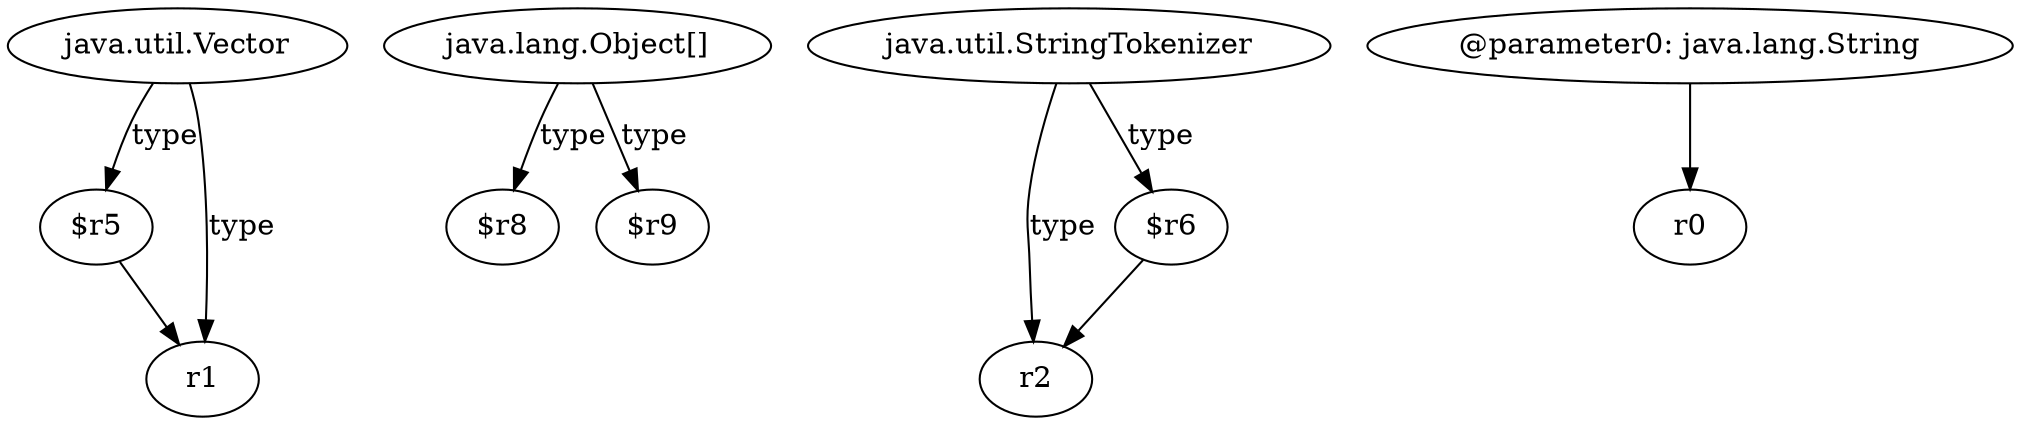 digraph g {
0[label="java.util.Vector"]
1[label="$r5"]
0->1[label="type"]
2[label="java.lang.Object[]"]
3[label="$r8"]
2->3[label="type"]
4[label="java.util.StringTokenizer"]
5[label="r2"]
4->5[label="type"]
6[label="r1"]
1->6[label=""]
7[label="$r9"]
2->7[label="type"]
8[label="$r6"]
8->5[label=""]
4->8[label="type"]
0->6[label="type"]
9[label="@parameter0: java.lang.String"]
10[label="r0"]
9->10[label=""]
}